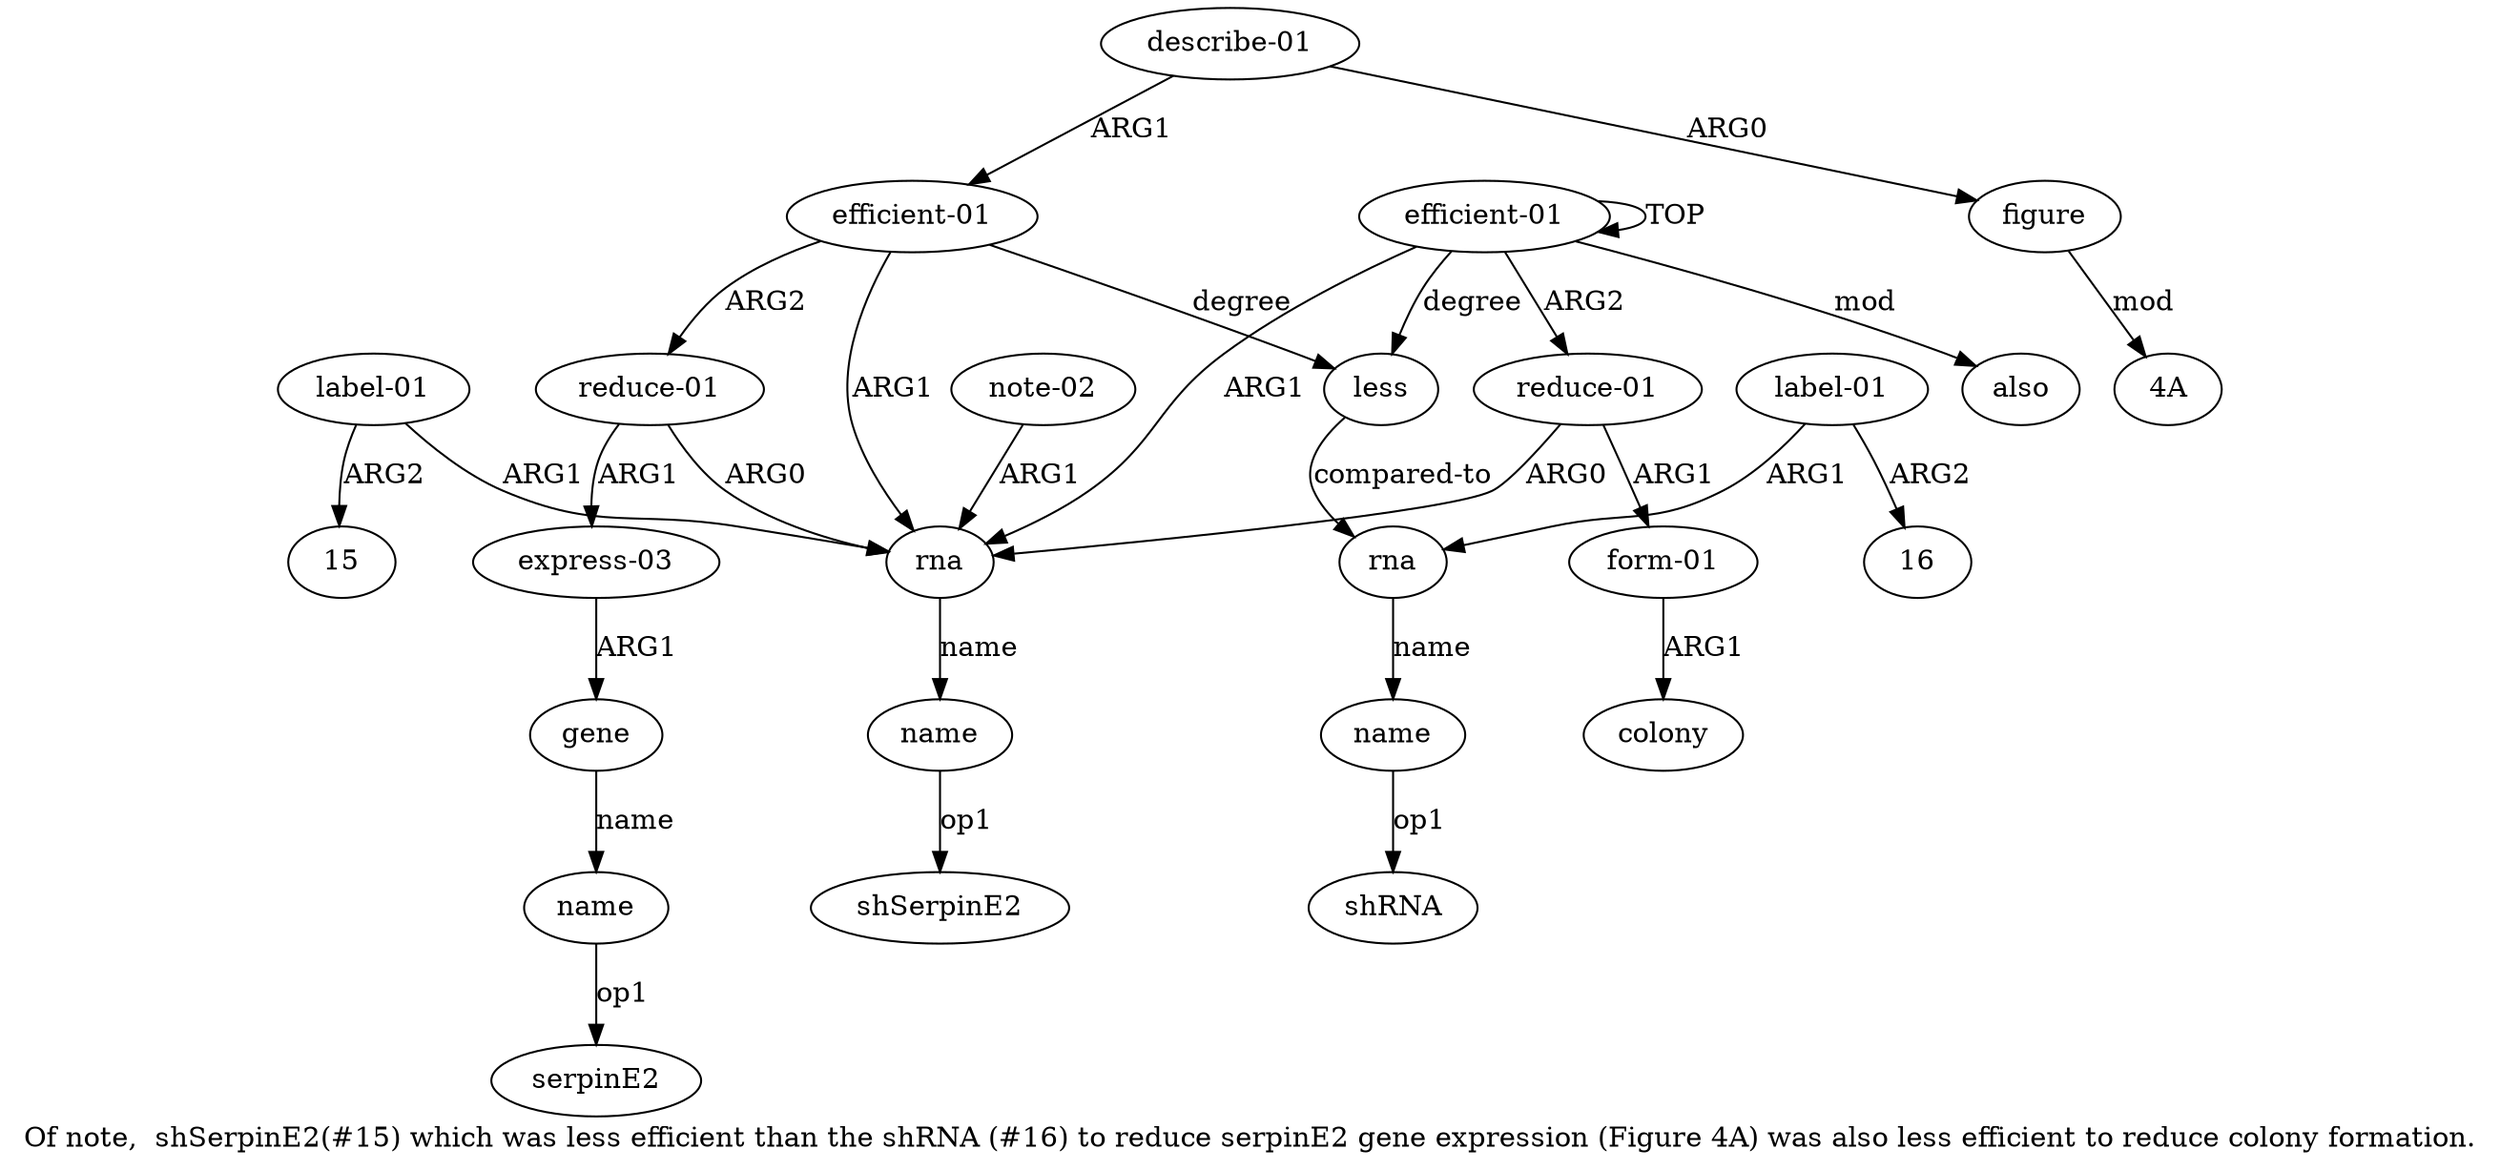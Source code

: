 digraph  {
	graph [label="Of note,  shSerpinE2(#15) which was less efficient than the shRNA (#16) to reduce serpinE2 gene expression (Figure 4A) was also \
less efficient to reduce colony formation."];
	node [label="\N"];
	"a7 serpinE2"	 [color=black,
		gold_ind=-1,
		gold_label=serpinE2,
		label=serpinE2,
		test_ind=-1,
		test_label=serpinE2];
	"a2 shSerpinE2"	 [color=black,
		gold_ind=-1,
		gold_label=shSerpinE2,
		label=shSerpinE2,
		test_ind=-1,
		test_label=shSerpinE2];
	"a10 shRNA"	 [color=black,
		gold_ind=-1,
		gold_label=shRNA,
		label=shRNA,
		test_ind=-1,
		test_label=shRNA];
	a15	 [color=black,
		gold_ind=15,
		gold_label="note-02",
		label="note-02",
		test_ind=15,
		test_label="note-02"];
	a1	 [color=black,
		gold_ind=1,
		gold_label=rna,
		label=rna,
		test_ind=1,
		test_label=rna];
	a15 -> a1 [key=0,
	color=black,
	gold_label=ARG1,
	label=ARG1,
	test_label=ARG1];
a14 [color=black,
	gold_ind=14,
	gold_label="label-01",
	label="label-01",
	test_ind=14,
	test_label="label-01"];
a14 -> a1 [key=0,
color=black,
gold_label=ARG1,
label=ARG1,
test_label=ARG1];
"a14 15" [color=black,
gold_ind=-1,
gold_label=15,
label=15,
test_ind=-1,
test_label=15];
a14 -> "a14 15" [key=0,
color=black,
gold_label=ARG2,
label=ARG2,
test_label=ARG2];
a17 [color=black,
gold_ind=17,
gold_label="form-01",
label="form-01",
test_ind=17,
test_label="form-01"];
a18 [color=black,
gold_ind=18,
gold_label=colony,
label=colony,
test_ind=18,
test_label=colony];
a17 -> a18 [key=0,
color=black,
gold_label=ARG1,
label=ARG1,
test_label=ARG1];
a16 [color=black,
gold_ind=16,
gold_label="reduce-01",
label="reduce-01",
test_ind=16,
test_label="reduce-01"];
a16 -> a17 [key=0,
color=black,
gold_label=ARG1,
label=ARG1,
test_label=ARG1];
a16 -> a1 [key=0,
color=black,
gold_label=ARG0,
label=ARG0,
test_label=ARG0];
a11 [color=black,
gold_ind=11,
gold_label="label-01",
label="label-01",
test_ind=11,
test_label="label-01"];
a9 [color=black,
gold_ind=9,
gold_label=rna,
label=rna,
test_ind=9,
test_label=rna];
a11 -> a9 [key=0,
color=black,
gold_label=ARG1,
label=ARG1,
test_label=ARG1];
"a11 16" [color=black,
gold_ind=-1,
gold_label=16,
label=16,
test_ind=-1,
test_label=16];
a11 -> "a11 16" [key=0,
color=black,
gold_label=ARG2,
label=ARG2,
test_label=ARG2];
a10 [color=black,
gold_ind=10,
gold_label=name,
label=name,
test_ind=10,
test_label=name];
a10 -> "a10 shRNA" [key=0,
color=black,
gold_label=op1,
label=op1,
test_label=op1];
a13 [color=black,
gold_ind=13,
gold_label=figure,
label=figure,
test_ind=13,
test_label=figure];
"a13 4A" [color=black,
gold_ind=-1,
gold_label="4A",
label="4A",
test_ind=-1,
test_label="4A"];
a13 -> "a13 4A" [key=0,
color=black,
gold_label=mod,
label=mod,
test_label=mod];
a12 [color=black,
gold_ind=12,
gold_label="describe-01",
label="describe-01",
test_ind=12,
test_label="describe-01"];
a12 -> a13 [key=0,
color=black,
gold_label=ARG0,
label=ARG0,
test_label=ARG0];
a3 [color=black,
gold_ind=3,
gold_label="efficient-01",
label="efficient-01",
test_ind=3,
test_label="efficient-01"];
a12 -> a3 [key=0,
color=black,
gold_label=ARG1,
label=ARG1,
test_label=ARG1];
a19 [color=black,
gold_ind=19,
gold_label=also,
label=also,
test_ind=19,
test_label=also];
a2 [color=black,
gold_ind=2,
gold_label=name,
label=name,
test_ind=2,
test_label=name];
a1 -> a2 [key=0,
color=black,
gold_label=name,
label=name,
test_label=name];
a0 [color=black,
gold_ind=0,
gold_label="efficient-01",
label="efficient-01",
test_ind=0,
test_label="efficient-01"];
a0 -> a16 [key=0,
color=black,
gold_label=ARG2,
label=ARG2,
test_label=ARG2];
a0 -> a19 [key=0,
color=black,
gold_label=mod,
label=mod,
test_label=mod];
a0 -> a1 [key=0,
color=black,
gold_label=ARG1,
label=ARG1,
test_label=ARG1];
a0 -> a0 [key=0,
color=black,
gold_label=TOP,
label=TOP,
test_label=TOP];
a8 [color=black,
gold_ind=8,
gold_label=less,
label=less,
test_ind=8,
test_label=less];
a0 -> a8 [key=0,
color=black,
gold_label=degree,
label=degree,
test_label=degree];
a3 -> a1 [key=0,
color=black,
gold_label=ARG1,
label=ARG1,
test_label=ARG1];
a4 [color=black,
gold_ind=4,
gold_label="reduce-01",
label="reduce-01",
test_ind=4,
test_label="reduce-01"];
a3 -> a4 [key=0,
color=black,
gold_label=ARG2,
label=ARG2,
test_label=ARG2];
a3 -> a8 [key=0,
color=black,
gold_label=degree,
label=degree,
test_label=degree];
a2 -> "a2 shSerpinE2" [key=0,
color=black,
gold_label=op1,
label=op1,
test_label=op1];
a5 [color=black,
gold_ind=5,
gold_label="express-03",
label="express-03",
test_ind=5,
test_label="express-03"];
a6 [color=black,
gold_ind=6,
gold_label=gene,
label=gene,
test_ind=6,
test_label=gene];
a5 -> a6 [key=0,
color=black,
gold_label=ARG1,
label=ARG1,
test_label=ARG1];
a4 -> a1 [key=0,
color=black,
gold_label=ARG0,
label=ARG0,
test_label=ARG0];
a4 -> a5 [key=0,
color=black,
gold_label=ARG1,
label=ARG1,
test_label=ARG1];
a7 [color=black,
gold_ind=7,
gold_label=name,
label=name,
test_ind=7,
test_label=name];
a7 -> "a7 serpinE2" [key=0,
color=black,
gold_label=op1,
label=op1,
test_label=op1];
a6 -> a7 [key=0,
color=black,
gold_label=name,
label=name,
test_label=name];
a9 -> a10 [key=0,
color=black,
gold_label=name,
label=name,
test_label=name];
a8 -> a9 [key=0,
color=black,
gold_label="compared-to",
label="compared-to",
test_label="compared-to"];
}
